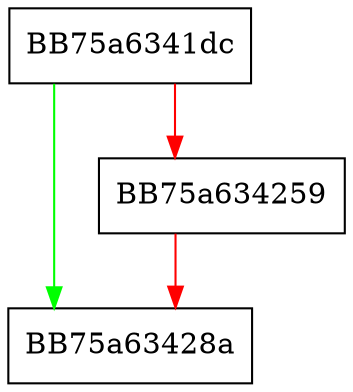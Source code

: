 digraph CheckWSTR {
  node [shape="box"];
  graph [splines=ortho];
  BB75a6341dc -> BB75a63428a [color="green"];
  BB75a6341dc -> BB75a634259 [color="red"];
  BB75a634259 -> BB75a63428a [color="red"];
}